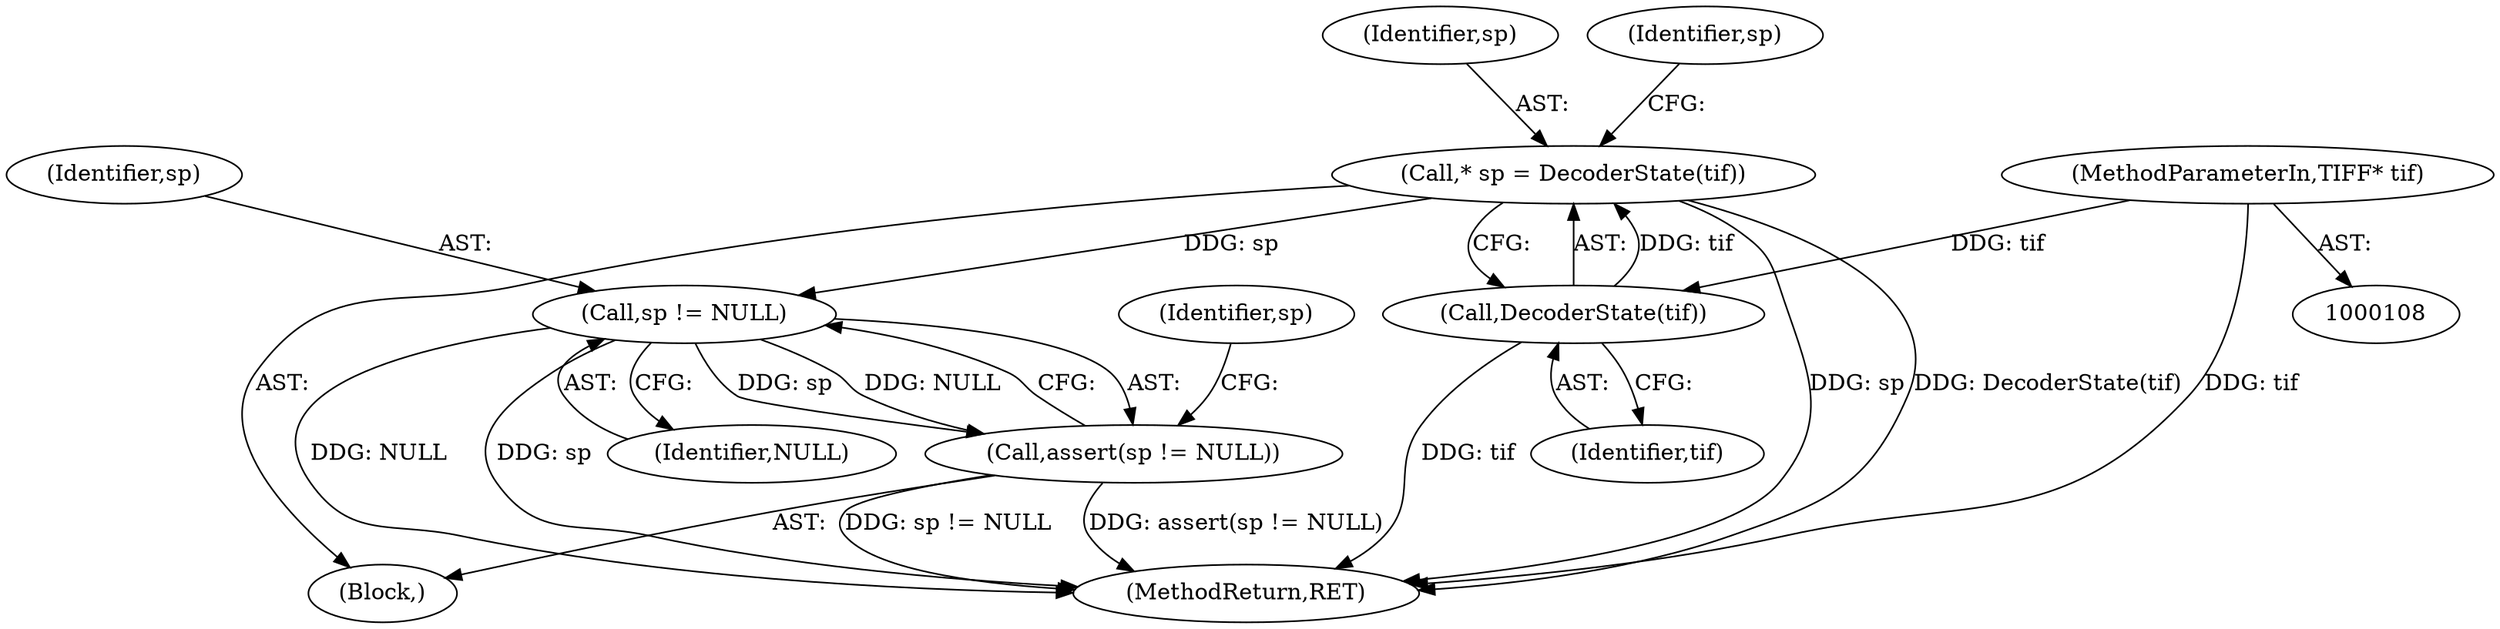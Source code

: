 digraph "0_libtiff_391e77fcd217e78b2c51342ac3ddb7100ecacdd2@pointer" {
"1000126" [label="(Call,* sp = DecoderState(tif))"];
"1000128" [label="(Call,DecoderState(tif))"];
"1000109" [label="(MethodParameterIn,TIFF* tif)"];
"1000188" [label="(Call,sp != NULL)"];
"1000187" [label="(Call,assert(sp != NULL))"];
"1000129" [label="(Identifier,tif)"];
"1000188" [label="(Call,sp != NULL)"];
"1000127" [label="(Identifier,sp)"];
"1000136" [label="(Identifier,sp)"];
"1000566" [label="(MethodReturn,RET)"];
"1000126" [label="(Call,* sp = DecoderState(tif))"];
"1000109" [label="(MethodParameterIn,TIFF* tif)"];
"1000128" [label="(Call,DecoderState(tif))"];
"1000187" [label="(Call,assert(sp != NULL))"];
"1000189" [label="(Identifier,sp)"];
"1000113" [label="(Block,)"];
"1000194" [label="(Identifier,sp)"];
"1000190" [label="(Identifier,NULL)"];
"1000126" -> "1000113"  [label="AST: "];
"1000126" -> "1000128"  [label="CFG: "];
"1000127" -> "1000126"  [label="AST: "];
"1000128" -> "1000126"  [label="AST: "];
"1000136" -> "1000126"  [label="CFG: "];
"1000126" -> "1000566"  [label="DDG: sp"];
"1000126" -> "1000566"  [label="DDG: DecoderState(tif)"];
"1000128" -> "1000126"  [label="DDG: tif"];
"1000126" -> "1000188"  [label="DDG: sp"];
"1000128" -> "1000129"  [label="CFG: "];
"1000129" -> "1000128"  [label="AST: "];
"1000128" -> "1000566"  [label="DDG: tif"];
"1000109" -> "1000128"  [label="DDG: tif"];
"1000109" -> "1000108"  [label="AST: "];
"1000109" -> "1000566"  [label="DDG: tif"];
"1000188" -> "1000187"  [label="AST: "];
"1000188" -> "1000190"  [label="CFG: "];
"1000189" -> "1000188"  [label="AST: "];
"1000190" -> "1000188"  [label="AST: "];
"1000187" -> "1000188"  [label="CFG: "];
"1000188" -> "1000566"  [label="DDG: NULL"];
"1000188" -> "1000566"  [label="DDG: sp"];
"1000188" -> "1000187"  [label="DDG: sp"];
"1000188" -> "1000187"  [label="DDG: NULL"];
"1000187" -> "1000113"  [label="AST: "];
"1000194" -> "1000187"  [label="CFG: "];
"1000187" -> "1000566"  [label="DDG: sp != NULL"];
"1000187" -> "1000566"  [label="DDG: assert(sp != NULL)"];
}
